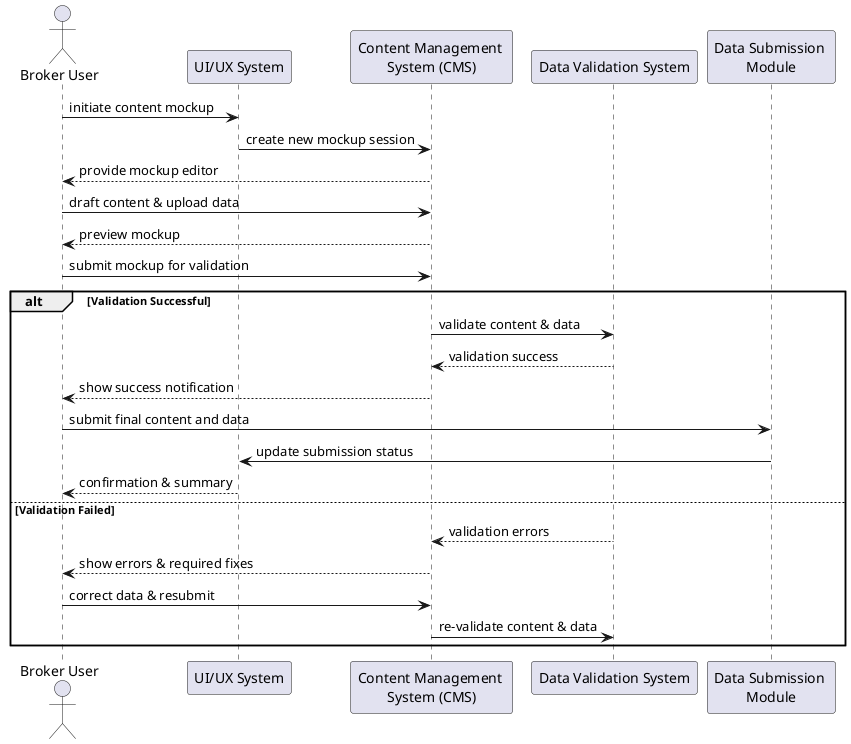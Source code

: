 @startuml
actor User as "Broker User"
participant "UI/UX System" as UI
participant "Content Management \nSystem (CMS)" as CMS
participant "Data Validation System" as Validator
participant "Data Submission \nModule" as Submission

User -> UI : initiate content mockup
UI -> CMS : create new mockup session
CMS --> User : provide mockup editor
User -> CMS : draft content & upload data
CMS --> User : preview mockup
User -> CMS : submit mockup for validation

alt Validation Successful
    CMS -> Validator : validate content & data
    Validator --> CMS : validation success
    CMS --> User : show success notification
    User -> Submission : submit final content and data
    Submission -> UI : update submission status
    UI --> User : confirmation & summary
else Validation Failed
    Validator --> CMS : validation errors
    CMS --> User : show errors & required fixes
    User -> CMS : correct data & resubmit
    CMS -> Validator : re-validate content & data
end

@enduml